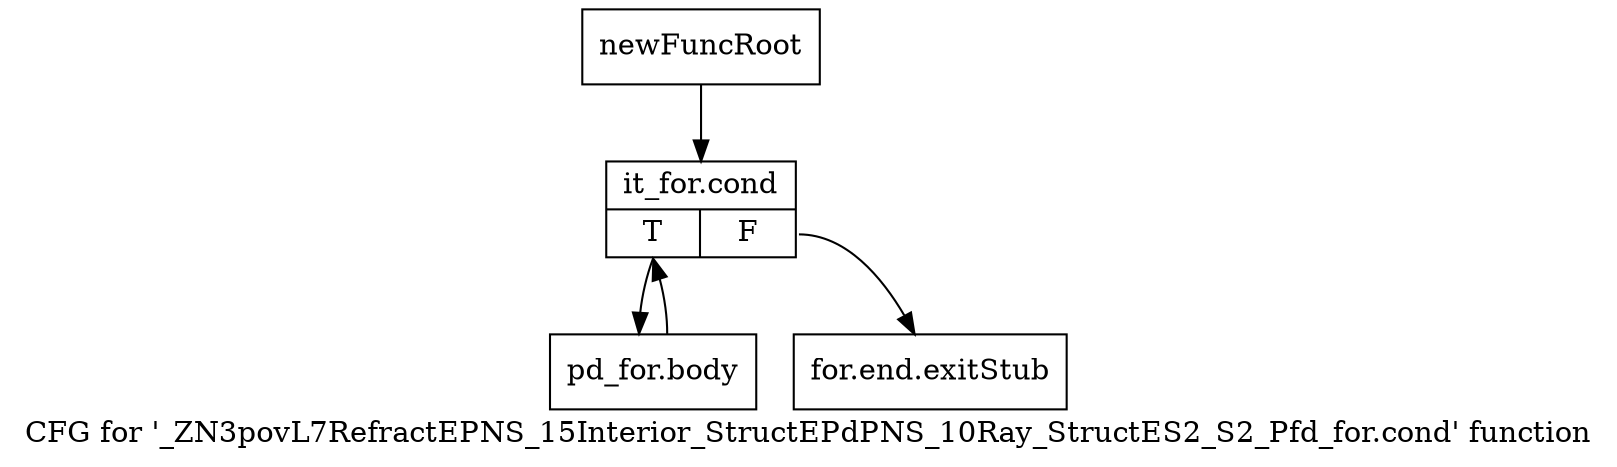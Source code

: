 digraph "CFG for '_ZN3povL7RefractEPNS_15Interior_StructEPdPNS_10Ray_StructES2_S2_Pfd_for.cond' function" {
	label="CFG for '_ZN3povL7RefractEPNS_15Interior_StructEPdPNS_10Ray_StructES2_S2_Pfd_for.cond' function";

	Node0x263a860 [shape=record,label="{newFuncRoot}"];
	Node0x263a860 -> Node0x263a900;
	Node0x263a8b0 [shape=record,label="{for.end.exitStub}"];
	Node0x263a900 [shape=record,label="{it_for.cond|{<s0>T|<s1>F}}"];
	Node0x263a900:s0 -> Node0x263a950;
	Node0x263a900:s1 -> Node0x263a8b0;
	Node0x263a950 [shape=record,label="{pd_for.body}"];
	Node0x263a950 -> Node0x263a900;
}

